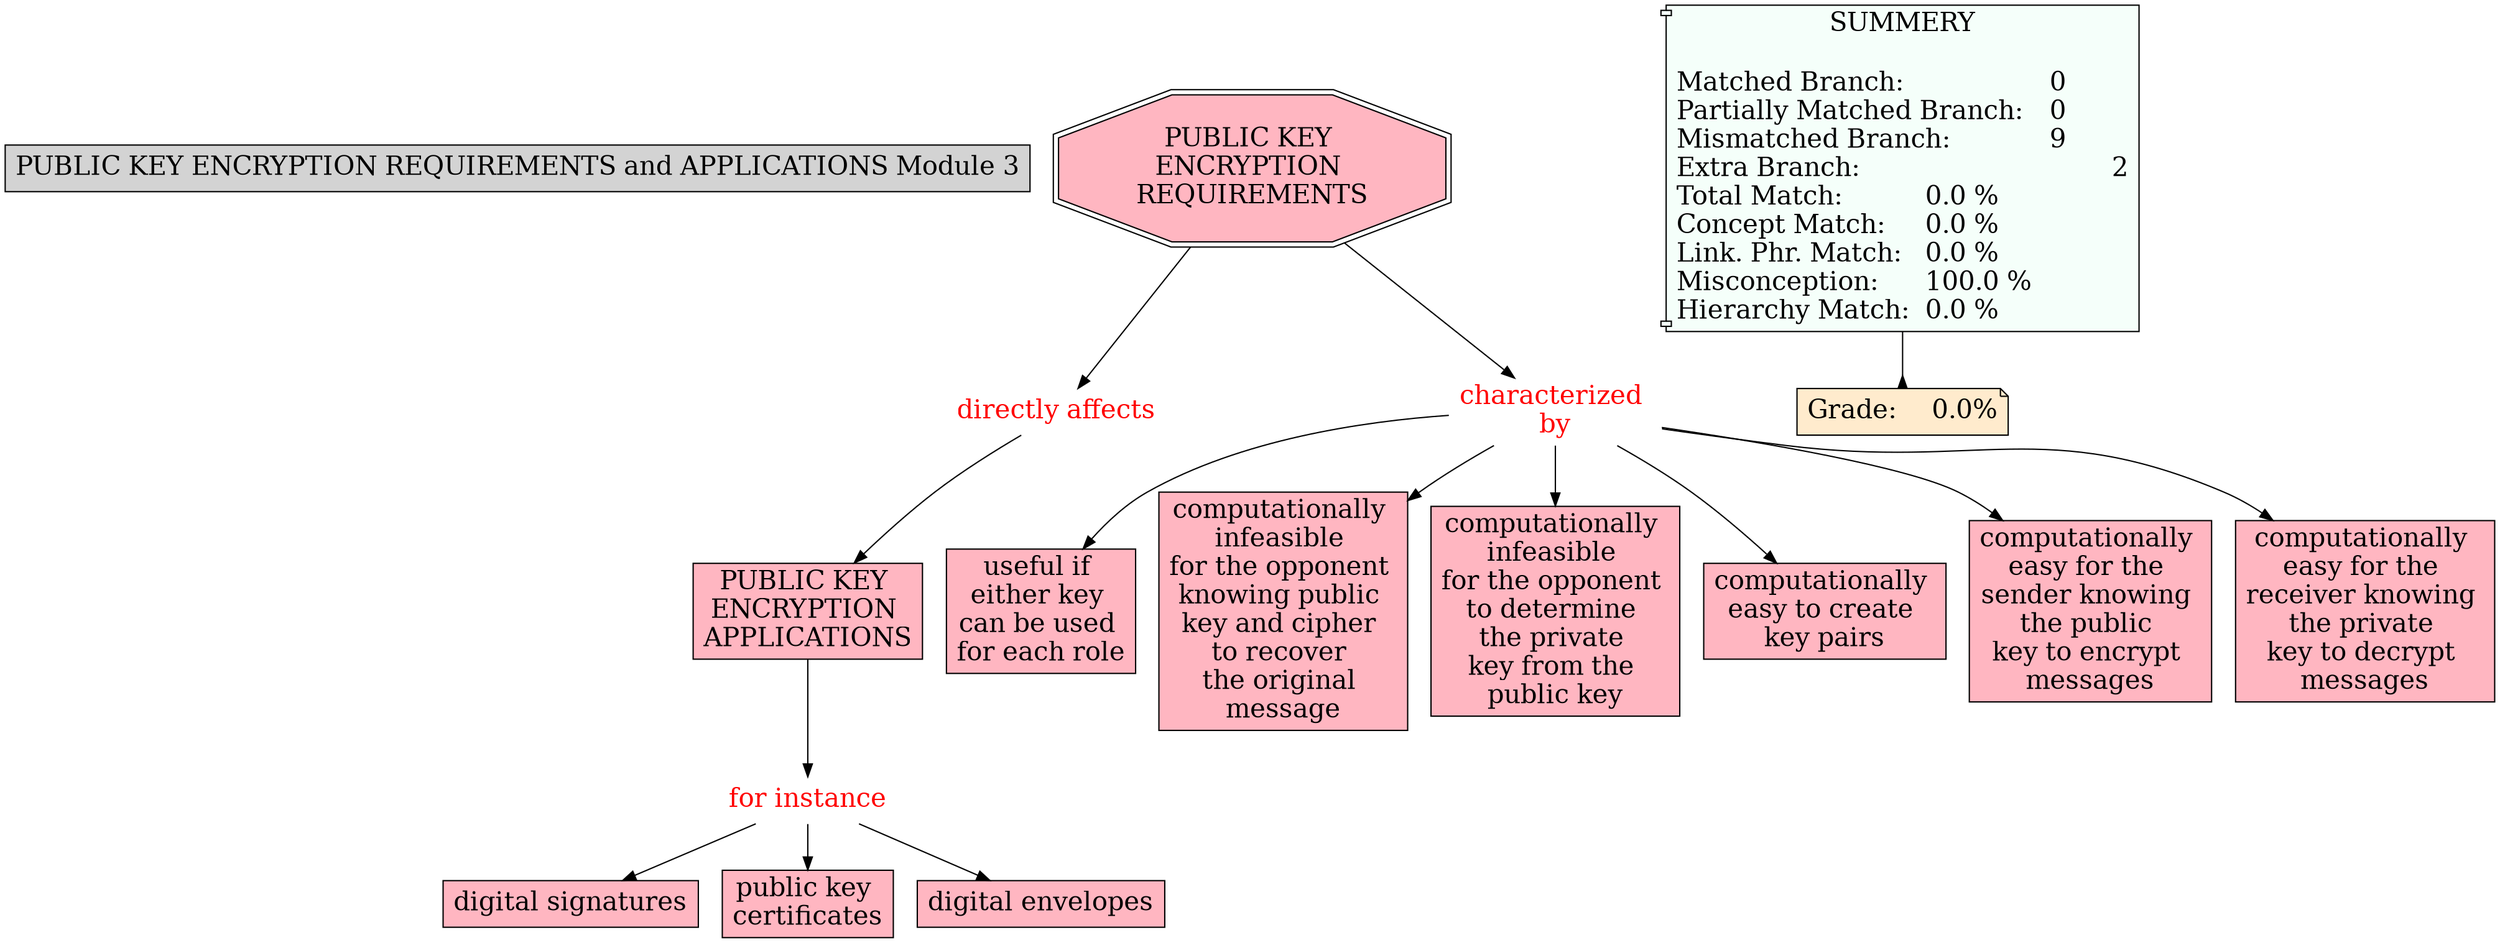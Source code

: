// The Round Table
digraph {
	"1S46VLMJW-14NFD1P-7CX" [label="PUBLIC KEY ENCRYPTION REQUIREMENTS and APPLICATIONS Module 3" Gsplines=true fontsize=20 shape=rect style=filled]
	"1S46VSGLR-8PCR1-7QL" [label="PUBLIC KEY 
ENCRYPTION 
REQUIREMENTS" Gsplines=true fillcolor="#FFB6C1" fontsize=20 shape=doubleoctagon style=filled]
	"1S46VV23Q-F48TM3-7VW" [label="directly affects 
" Gsplines=true fontcolor=red fontsize=20 shape=none]
	"1S46VSGLR-8PCR1-7QL" -> "1S46VV23Q-F48TM3-7VW" [constraint=true]
	"1S46VX9T9-F5ZVYF-7YJ" [label="for instance
" Gsplines=true fontcolor=red fontsize=20 shape=none]
	"1S46VXR8N-ZL5SCS-7ZR" [label="digital signatures
" Gsplines=true fillcolor="#FFB6C1" fontsize=20 shape=rect style=filled]
	"1S46VX9T9-F5ZVYF-7YJ" -> "1S46VXR8N-ZL5SCS-7ZR" [constraint=true]
	"1S46VSGLR-8PCR1-7QL" [label="PUBLIC KEY 
ENCRYPTION 
REQUIREMENTS" Gsplines=true fillcolor="#FFB6C1" fontsize=20 shape=doubleoctagon style=filled]
	"1S46WCC81-3FF6WN-8LP" [label="characterized 
by" Gsplines=true fontcolor=red fontsize=20 shape=none]
	"1S46VSGLR-8PCR1-7QL" -> "1S46WCC81-3FF6WN-8LP" [constraint=true]
	"1S46WCC81-3FF6WN-8LP" [label="characterized 
by" Gsplines=true fontcolor=red fontsize=20 shape=none]
	"1S46VVVYJ-1DWPG1V-7XB" [label="useful if 
either key 
can be used 
for each role
" Gsplines=true fillcolor="#FFB6C1" fontsize=20 shape=rect style=filled]
	"1S46WCC81-3FF6WN-8LP" -> "1S46VVVYJ-1DWPG1V-7XB" [constraint=true]
	"1S46WCC81-3FF6WN-8LP" [label="characterized 
by" Gsplines=true fontcolor=red fontsize=20 shape=none]
	"1S46VVXXB-1PN9JG6-7XG" [label="computationally 
infeasible 
for the opponent 
knowing public 
key and cipher 
to recover 
the original 
message" Gsplines=true fillcolor="#FFB6C1" fontsize=20 shape=rect style=filled]
	"1S46WCC81-3FF6WN-8LP" -> "1S46VVXXB-1PN9JG6-7XG" [constraint=true]
	"1S46VTCN4-DLM035-7TD" [label="PUBLIC KEY 
ENCRYPTION 
APPLICATIONS" Gsplines=true fillcolor="#FFB6C1" fontsize=20 shape=rect style=filled]
	"1S46VX9T9-F5ZVYF-7YJ" [label="for instance
" Gsplines=true fontcolor=red fontsize=20 shape=none]
	"1S46VTCN4-DLM035-7TD" -> "1S46VX9T9-F5ZVYF-7YJ" [constraint=true]
	"1S46VX9T9-F5ZVYF-7YJ" [label="for instance
" Gsplines=true fontcolor=red fontsize=20 shape=none]
	"1S46VX9T6-22CN5ZK-7YF" [label="public key 
certificates" Gsplines=true fillcolor="#FFB6C1" fontsize=20 shape=rect style=filled]
	"1S46VX9T9-F5ZVYF-7YJ" -> "1S46VX9T6-22CN5ZK-7YF" [constraint=true]
	"1S46WCC81-3FF6WN-8LP" [label="characterized 
by" Gsplines=true fontcolor=red fontsize=20 shape=none]
	"1S46VVZQH-6HYNKR-7XL" [label="computationally 
infeasible 
for the opponent 
to determine 
the private 
key from the 
public key
" Gsplines=true fillcolor="#FFB6C1" fontsize=20 shape=rect style=filled]
	"1S46WCC81-3FF6WN-8LP" -> "1S46VVZQH-6HYNKR-7XL" [constraint=true]
	"1S46WCC81-3FF6WN-8LP" [label="characterized 
by" Gsplines=true fontcolor=red fontsize=20 shape=none]
	"1S46VWD8H-6TX6KB-7XZ" [label="computationally 
easy to create 
key pairs" Gsplines=true fillcolor="#FFB6C1" fontsize=20 shape=rect style=filled]
	"1S46WCC81-3FF6WN-8LP" -> "1S46VWD8H-6TX6KB-7XZ" [constraint=true]
	"1S46VX9T9-F5ZVYF-7YJ" [label="for instance
" Gsplines=true fontcolor=red fontsize=20 shape=none]
	"1S46VXN3C-Q7P91Y-7Z8" [label="digital envelopes
" Gsplines=true fillcolor="#FFB6C1" fontsize=20 shape=rect style=filled]
	"1S46VX9T9-F5ZVYF-7YJ" -> "1S46VXN3C-Q7P91Y-7Z8" [constraint=true]
	"1S46WCC81-3FF6WN-8LP" [label="characterized 
by" Gsplines=true fontcolor=red fontsize=20 shape=none]
	"1S46VWBP7-1YP06TM-7XV" [label="computationally 
easy for the 
sender knowing 
the public 
key to encrypt 
messages" Gsplines=true fillcolor="#FFB6C1" fontsize=20 shape=rect style=filled]
	"1S46WCC81-3FF6WN-8LP" -> "1S46VWBP7-1YP06TM-7XV" [constraint=true]
	"1S46VV23Q-F48TM3-7VW" [label="directly affects 
" Gsplines=true fontcolor=red fontsize=20 shape=none]
	"1S46VTCN4-DLM035-7TD" [label="PUBLIC KEY 
ENCRYPTION 
APPLICATIONS" Gsplines=true fillcolor="#FFB6C1" fontsize=20 shape=rect style=filled]
	"1S46VV23Q-F48TM3-7VW" -> "1S46VTCN4-DLM035-7TD" [constraint=true]
	"1S46WCC81-3FF6WN-8LP" [label="characterized 
by" Gsplines=true fontcolor=red fontsize=20 shape=none]
	"1S46W8RDB-DKTXP3-8HG" [label="computationally 
easy for the 
receiver knowing 
the private 
key to decrypt 
messages" Gsplines=true fillcolor="#FFB6C1" fontsize=20 shape=rect style=filled]
	"1S46WCC81-3FF6WN-8LP" -> "1S46W8RDB-DKTXP3-8HG" [constraint=true]
	Stat [label="SUMMERY

Matched Branch:			0\lPartially Matched Branch:	0\lMismatched Branch:		9\lExtra Branch:				2\lTotal Match:		0.0 %\lConcept Match:	0.0 %\lLink. Phr. Match:	0.0 %\lMisconception:	100.0 %\lHierarchy Match:	0.0 %\l" Gsplines=true fillcolor="#F5FFFA" fontsize=20 shape=component style=filled]
	Grade [label="Grade:	0.0%" Gsplines=true fillcolor="#FFEBCD" fontsize=20 shape=note style=filled]
	Stat -> Grade [arrowhead=inv color=black constraint=true]
}
